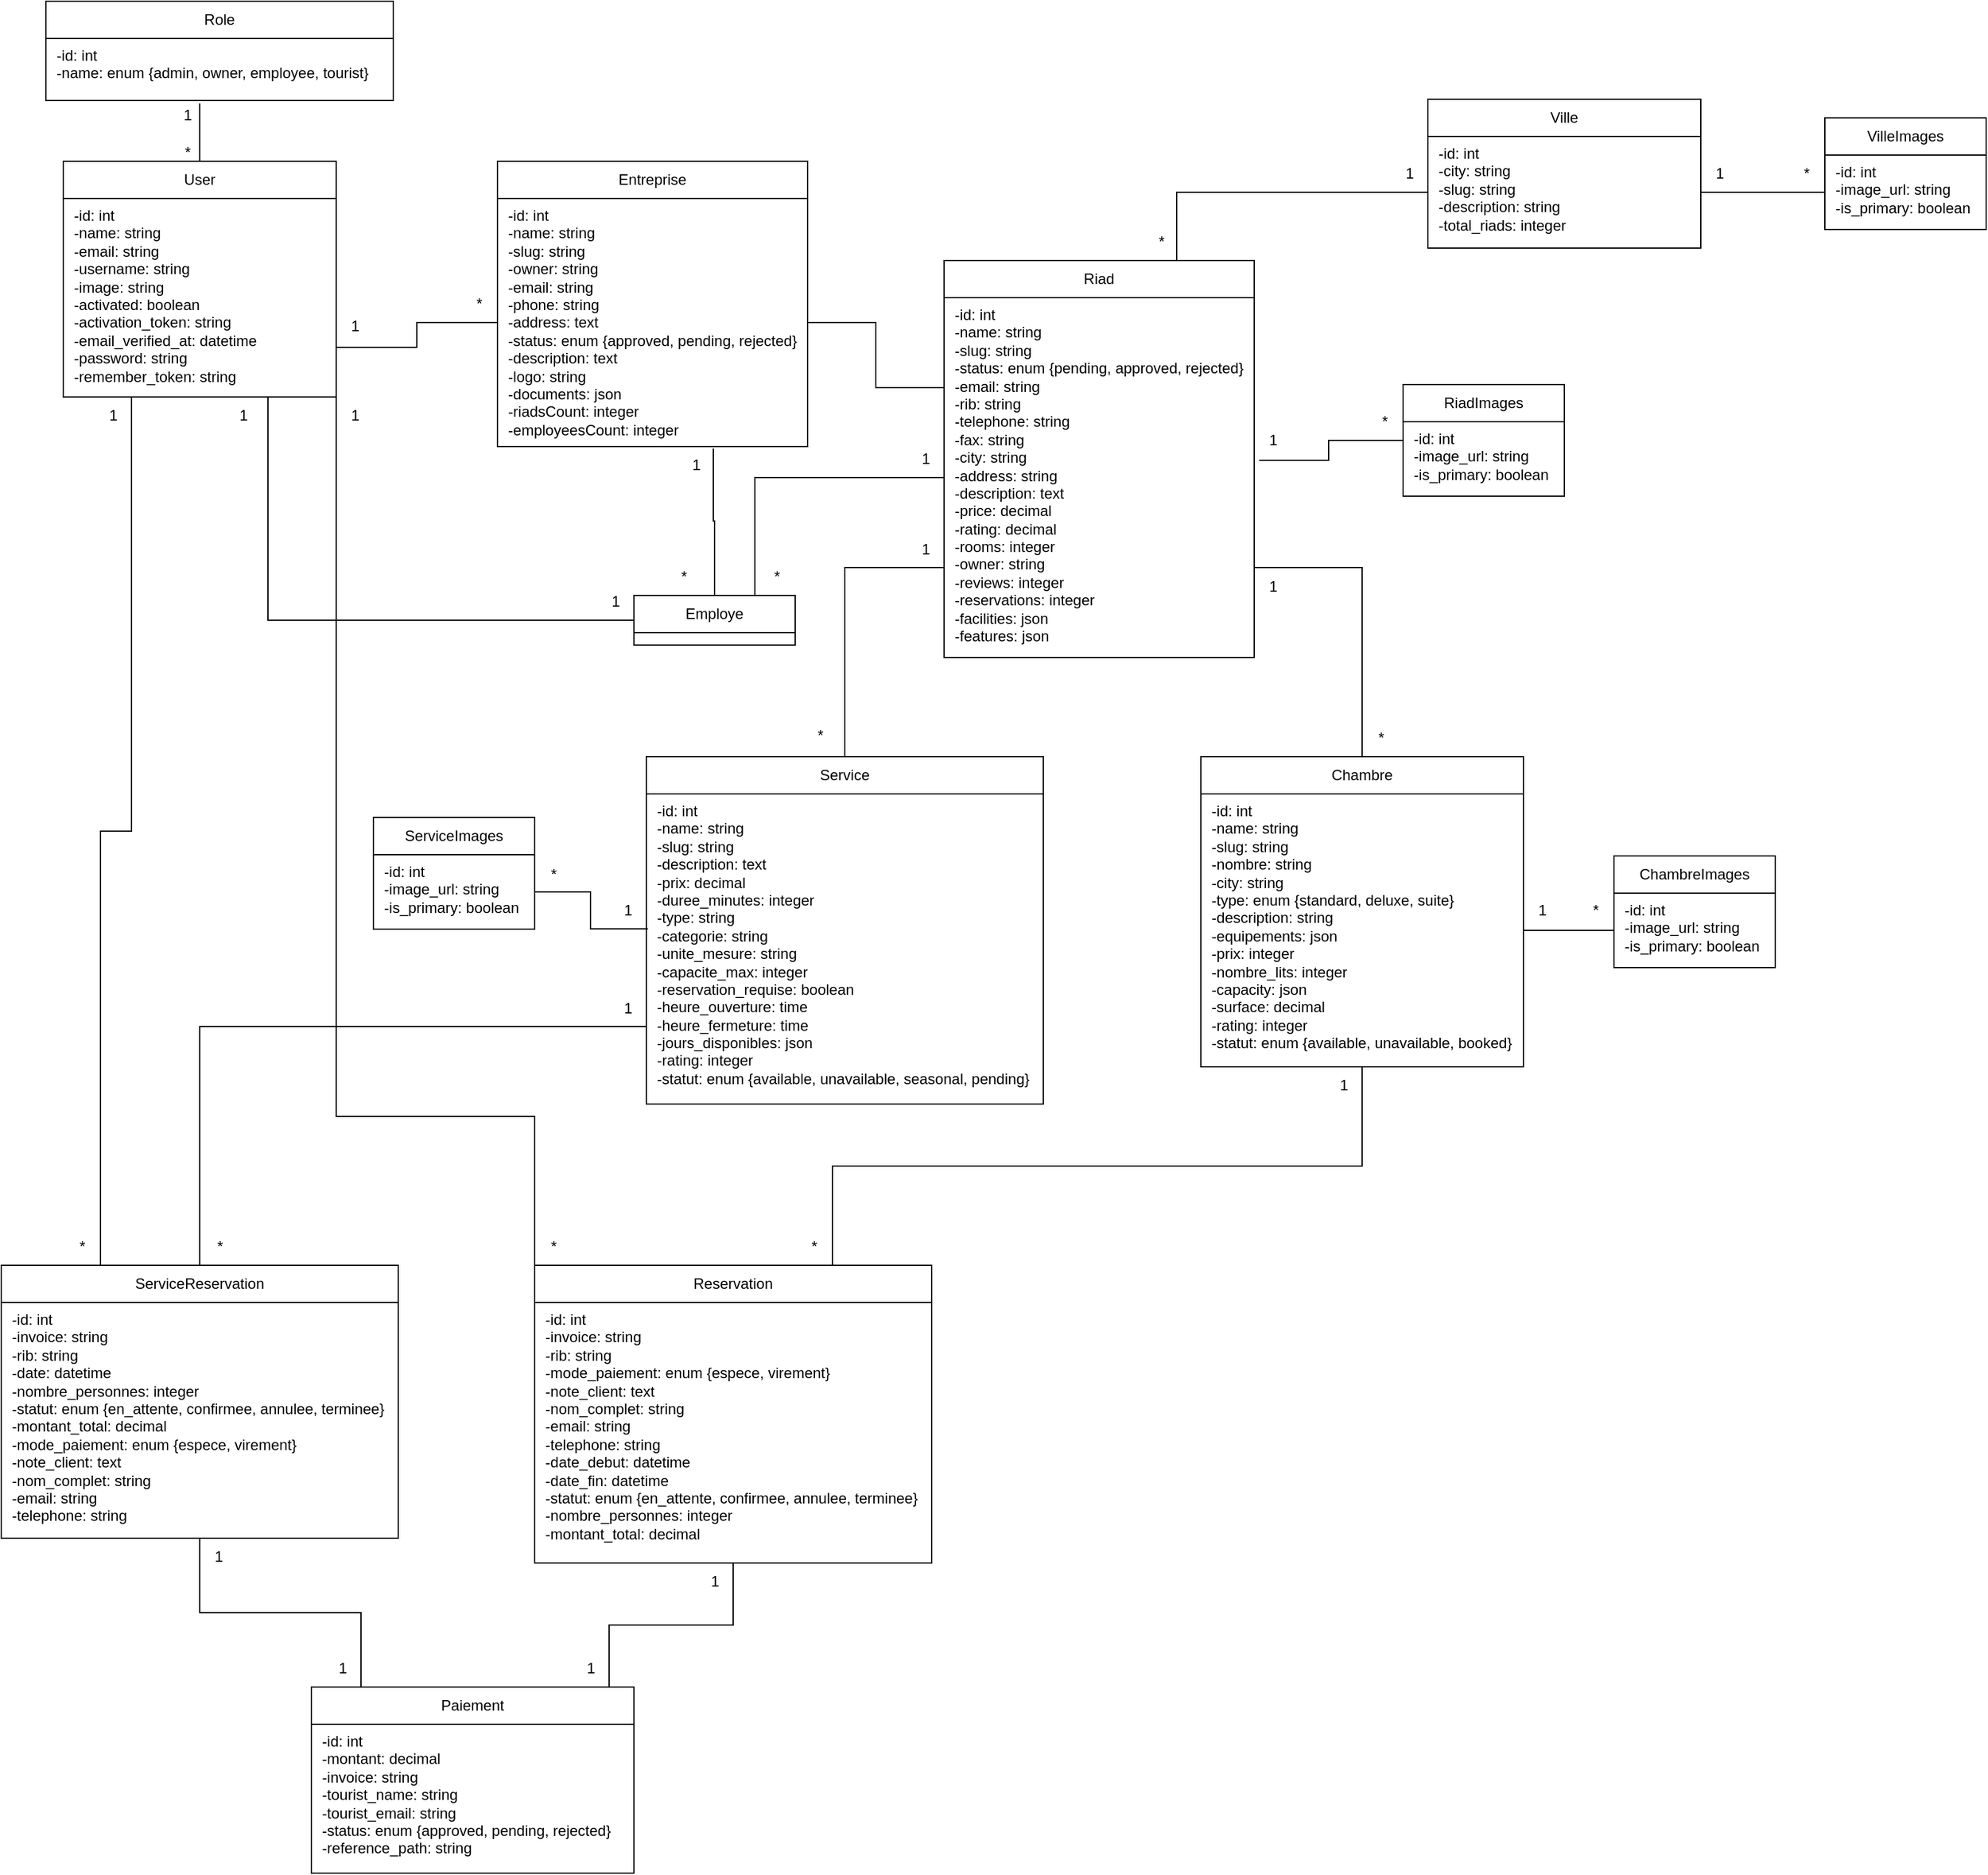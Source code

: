 <mxfile version="26.0.9">
  <diagram name="Page-1" id="kP8avnH6PzgNLABBsrTQ">
    <mxGraphModel dx="4279" dy="1553" grid="1" gridSize="10" guides="1" tooltips="1" connect="1" arrows="1" fold="1" page="1" pageScale="1" pageWidth="827" pageHeight="1169" math="0" shadow="0">
      <root>
        <mxCell id="0" />
        <mxCell id="1" parent="0" />
        <mxCell id="LqGjaVk8NzEubLPFtlgL-1" value="Ville" style="swimlane;fontStyle=0;childLayout=stackLayout;horizontal=1;startSize=30;horizontalStack=0;resizeParent=1;resizeParentMax=0;resizeLast=0;collapsible=1;marginBottom=0;whiteSpace=wrap;html=1;" vertex="1" parent="1">
          <mxGeometry x="-450" y="500" width="220" height="120" as="geometry" />
        </mxCell>
        <mxCell id="LqGjaVk8NzEubLPFtlgL-2" value="  -id: int&#xa;  -city: string&#xa;  -slug: string&#xa;  -description: string&#xa;  -total_riads: integer" style="text;whiteSpace=wrap;" vertex="1" parent="LqGjaVk8NzEubLPFtlgL-1">
          <mxGeometry y="30" width="220" height="90" as="geometry" />
        </mxCell>
        <mxCell id="LqGjaVk8NzEubLPFtlgL-3" style="edgeStyle=orthogonalEdgeStyle;rounded=0;orthogonalLoop=1;jettySize=auto;html=1;exitX=0.5;exitY=0;exitDx=0;exitDy=0;entryX=1;entryY=0.75;entryDx=0;entryDy=0;endArrow=none;startFill=0;" edge="1" parent="1" source="LqGjaVk8NzEubLPFtlgL-4" target="LqGjaVk8NzEubLPFtlgL-18">
          <mxGeometry relative="1" as="geometry" />
        </mxCell>
        <mxCell id="LqGjaVk8NzEubLPFtlgL-4" value="Chambre" style="swimlane;fontStyle=0;childLayout=stackLayout;horizontal=1;startSize=30;horizontalStack=0;resizeParent=1;resizeParentMax=0;resizeLast=0;collapsible=1;marginBottom=0;whiteSpace=wrap;html=1;" vertex="1" parent="1">
          <mxGeometry x="-633" y="1030" width="260" height="250" as="geometry" />
        </mxCell>
        <mxCell id="LqGjaVk8NzEubLPFtlgL-5" value="  -id: int&#xa;  -name: string&#xa;  -slug: string&#xa;  -nombre: string&#xa;  -city: string&#xa;  -type: enum {standard, deluxe, suite}&#xa;  -description: string&#xa;  -equipements: json&#xa;  -prix: integer&#xa;  -nombre_lits: integer&#xa;  -capacity: json&#xa;  -surface: decimal&#xa;  -rating: integer&#xa;  -statut: enum {available, unavailable, booked}" style="text;whiteSpace=wrap;" vertex="1" parent="LqGjaVk8NzEubLPFtlgL-4">
          <mxGeometry y="30" width="260" height="220" as="geometry" />
        </mxCell>
        <mxCell id="LqGjaVk8NzEubLPFtlgL-6" style="edgeStyle=orthogonalEdgeStyle;rounded=0;orthogonalLoop=1;jettySize=auto;html=1;exitX=0.5;exitY=0;exitDx=0;exitDy=0;entryX=0;entryY=0.75;entryDx=0;entryDy=0;endArrow=none;startFill=0;" edge="1" parent="1" source="LqGjaVk8NzEubLPFtlgL-8" target="LqGjaVk8NzEubLPFtlgL-21">
          <mxGeometry relative="1" as="geometry" />
        </mxCell>
        <mxCell id="LqGjaVk8NzEubLPFtlgL-7" style="edgeStyle=orthogonalEdgeStyle;rounded=0;orthogonalLoop=1;jettySize=auto;html=1;exitX=0.25;exitY=0;exitDx=0;exitDy=0;entryX=0.25;entryY=1;entryDx=0;entryDy=0;endArrow=none;startFill=0;" edge="1" parent="1" source="LqGjaVk8NzEubLPFtlgL-8" target="LqGjaVk8NzEubLPFtlgL-11">
          <mxGeometry relative="1" as="geometry" />
        </mxCell>
        <mxCell id="LqGjaVk8NzEubLPFtlgL-8" value="ServiceReservation" style="swimlane;fontStyle=0;childLayout=stackLayout;horizontal=1;startSize=30;horizontalStack=0;resizeParent=1;resizeParentMax=0;resizeLast=0;collapsible=1;marginBottom=0;whiteSpace=wrap;html=1;" vertex="1" parent="1">
          <mxGeometry x="-1600" y="1440" width="320" height="220" as="geometry" />
        </mxCell>
        <mxCell id="LqGjaVk8NzEubLPFtlgL-9" value="  -id: int&#xa;  -invoice: string&#xa;  -rib: string&#xa;  -date: datetime&#xa;  -nombre_personnes: integer&#xa;  -statut: enum {en_attente, confirmee, annulee, terminee}&#xa;  -montant_total: decimal&#xa;  -mode_paiement: enum {espece, virement}&#xa;  -note_client: text&#xa;  -nom_complet: string&#xa;  -email: string&#xa;  -telephone: string" style="text;whiteSpace=wrap;" vertex="1" parent="LqGjaVk8NzEubLPFtlgL-8">
          <mxGeometry y="30" width="320" height="190" as="geometry" />
        </mxCell>
        <mxCell id="LqGjaVk8NzEubLPFtlgL-10" value="User" style="swimlane;fontStyle=0;childLayout=stackLayout;horizontal=1;startSize=30;horizontalStack=0;resizeParent=1;resizeParentMax=0;resizeLast=0;collapsible=1;marginBottom=0;whiteSpace=wrap;html=1;" vertex="1" parent="1">
          <mxGeometry x="-1550" y="550" width="220" height="190" as="geometry" />
        </mxCell>
        <mxCell id="LqGjaVk8NzEubLPFtlgL-11" value="  -id: int&#xa;  -name: string&#xa;  -email: string&#xa;  -username: string&#xa;  -image: string&#xa;  -activated: boolean&#xa;  -activation_token: string&#xa;  -email_verified_at: datetime&#xa;  -password: string&#xa;  -remember_token: string" style="text;whiteSpace=wrap;" vertex="1" parent="LqGjaVk8NzEubLPFtlgL-10">
          <mxGeometry y="30" width="220" height="160" as="geometry" />
        </mxCell>
        <mxCell id="LqGjaVk8NzEubLPFtlgL-12" value="Entreprise" style="swimlane;fontStyle=0;childLayout=stackLayout;horizontal=1;startSize=30;horizontalStack=0;resizeParent=1;resizeParentMax=0;resizeLast=0;collapsible=1;marginBottom=0;whiteSpace=wrap;html=1;" vertex="1" parent="1">
          <mxGeometry x="-1200" y="550" width="250" height="230" as="geometry" />
        </mxCell>
        <mxCell id="LqGjaVk8NzEubLPFtlgL-13" value="  -id: int&#xa;  -name: string&#xa;  -slug: string&#xa;  -owner: string&#xa;  -email: string&#xa;  -phone: string&#xa;  -address: text&#xa;  -status: enum {approved, pending, rejected}&#xa;  -description: text&#xa;  -logo: string&#xa;  -documents: json&#xa;  -riadsCount: integer&#xa;  -employeesCount: integer" style="text;whiteSpace=wrap;" vertex="1" parent="LqGjaVk8NzEubLPFtlgL-12">
          <mxGeometry y="30" width="250" height="200" as="geometry" />
        </mxCell>
        <mxCell id="LqGjaVk8NzEubLPFtlgL-14" style="edgeStyle=orthogonalEdgeStyle;rounded=0;orthogonalLoop=1;jettySize=auto;html=1;exitX=0.75;exitY=0;exitDx=0;exitDy=0;entryX=0.5;entryY=1;entryDx=0;entryDy=0;endArrow=none;startFill=0;" edge="1" parent="1" source="LqGjaVk8NzEubLPFtlgL-15" target="LqGjaVk8NzEubLPFtlgL-5">
          <mxGeometry relative="1" as="geometry" />
        </mxCell>
        <mxCell id="LqGjaVk8NzEubLPFtlgL-15" value="Reservation" style="swimlane;fontStyle=0;childLayout=stackLayout;horizontal=1;startSize=30;horizontalStack=0;resizeParent=1;resizeParentMax=0;resizeLast=0;collapsible=1;marginBottom=0;whiteSpace=wrap;html=1;" vertex="1" parent="1">
          <mxGeometry x="-1170" y="1440" width="320" height="240" as="geometry" />
        </mxCell>
        <mxCell id="LqGjaVk8NzEubLPFtlgL-16" value="  -id: int&#xa;  -invoice: string&#xa;  -rib: string&#xa;  -mode_paiement: enum {espece, virement}&#xa;  -note_client: text&#xa;  -nom_complet: string&#xa;  -email: string&#xa;  -telephone: string&#xa;  -date_debut: datetime&#xa;  -date_fin: datetime&#xa;  -statut: enum {en_attente, confirmee, annulee, terminee}&#xa;  -nombre_personnes: integer&#xa;  -montant_total: decimal" style="text;whiteSpace=wrap;" vertex="1" parent="LqGjaVk8NzEubLPFtlgL-15">
          <mxGeometry y="30" width="320" height="210" as="geometry" />
        </mxCell>
        <mxCell id="LqGjaVk8NzEubLPFtlgL-17" value="Riad" style="swimlane;fontStyle=0;childLayout=stackLayout;horizontal=1;startSize=30;horizontalStack=0;resizeParent=1;resizeParentMax=0;resizeLast=0;collapsible=1;marginBottom=0;whiteSpace=wrap;html=1;" vertex="1" parent="1">
          <mxGeometry x="-840" y="630" width="250" height="320" as="geometry" />
        </mxCell>
        <mxCell id="LqGjaVk8NzEubLPFtlgL-18" value="  -id: int&#xa;  -name: string&#xa;  -slug: string&#xa;  -status: enum {pending, approved, rejected}&#xa;  -email: string&#xa;  -rib: string&#xa;  -telephone: string&#xa;  -fax: string&#xa;  -city: string&#xa;  -address: string&#xa;  -description: text&#xa;  -price: decimal&#xa;  -rating: decimal&#xa;  -rooms: integer&#xa;  -owner: string&#xa;  -reviews: integer&#xa;  -reservations: integer&#xa;  -facilities: json&#xa;  -features: json" style="text;whiteSpace=wrap;" vertex="1" parent="LqGjaVk8NzEubLPFtlgL-17">
          <mxGeometry y="30" width="250" height="290" as="geometry" />
        </mxCell>
        <mxCell id="LqGjaVk8NzEubLPFtlgL-19" style="edgeStyle=orthogonalEdgeStyle;rounded=0;orthogonalLoop=1;jettySize=auto;html=1;exitX=0.5;exitY=0;exitDx=0;exitDy=0;entryX=0;entryY=0.75;entryDx=0;entryDy=0;endArrow=none;startFill=0;" edge="1" parent="1" source="LqGjaVk8NzEubLPFtlgL-20" target="LqGjaVk8NzEubLPFtlgL-18">
          <mxGeometry relative="1" as="geometry" />
        </mxCell>
        <mxCell id="LqGjaVk8NzEubLPFtlgL-20" value="Service" style="swimlane;fontStyle=0;childLayout=stackLayout;horizontal=1;startSize=30;horizontalStack=0;resizeParent=1;resizeParentMax=0;resizeLast=0;collapsible=1;marginBottom=0;whiteSpace=wrap;html=1;" vertex="1" parent="1">
          <mxGeometry x="-1080" y="1030" width="320" height="280" as="geometry" />
        </mxCell>
        <mxCell id="LqGjaVk8NzEubLPFtlgL-21" value="  -id: int&#xa;  -name: string&#xa;  -slug: string&#xa;  -description: text&#xa;  -prix: decimal&#xa;  -duree_minutes: integer&#xa;  -type: string&#xa;  -categorie: string&#xa;  -unite_mesure: string&#xa;  -capacite_max: integer&#xa;  -reservation_requise: boolean&#xa;  -heure_ouverture: time&#xa;  -heure_fermeture: time&#xa;  -jours_disponibles: json&#xa;  -rating: integer&#xa;  -statut: enum {available, unavailable, seasonal, pending}" style="text;whiteSpace=wrap;" vertex="1" parent="LqGjaVk8NzEubLPFtlgL-20">
          <mxGeometry y="30" width="320" height="250" as="geometry" />
        </mxCell>
        <mxCell id="LqGjaVk8NzEubLPFtlgL-22" value="Paiement" style="swimlane;fontStyle=0;childLayout=stackLayout;horizontal=1;startSize=30;horizontalStack=0;resizeParent=1;resizeParentMax=0;resizeLast=0;collapsible=1;marginBottom=0;whiteSpace=wrap;html=1;" vertex="1" parent="1">
          <mxGeometry x="-1350" y="1780" width="260" height="150" as="geometry" />
        </mxCell>
        <mxCell id="LqGjaVk8NzEubLPFtlgL-23" value="  -id: int&#xa;  -montant: decimal&#xa;  -invoice: string&#xa;  -tourist_name: string&#xa;  -tourist_email: string&#xa;  -status: enum {approved, pending, rejected}&#xa;  -reference_path: string" style="text;whiteSpace=wrap;" vertex="1" parent="LqGjaVk8NzEubLPFtlgL-22">
          <mxGeometry y="30" width="260" height="120" as="geometry" />
        </mxCell>
        <mxCell id="LqGjaVk8NzEubLPFtlgL-24" value="ChambreImages" style="swimlane;fontStyle=0;childLayout=stackLayout;horizontal=1;startSize=30;horizontalStack=0;resizeParent=1;resizeParentMax=0;resizeLast=0;collapsible=1;marginBottom=0;whiteSpace=wrap;html=1;" vertex="1" parent="1">
          <mxGeometry x="-300" y="1110" width="130" height="90" as="geometry" />
        </mxCell>
        <mxCell id="LqGjaVk8NzEubLPFtlgL-25" value="  -id: int&#xa;  -image_url: string&#xa;  -is_primary: boolean" style="text;whiteSpace=wrap;" vertex="1" parent="LqGjaVk8NzEubLPFtlgL-24">
          <mxGeometry y="30" width="130" height="60" as="geometry" />
        </mxCell>
        <mxCell id="LqGjaVk8NzEubLPFtlgL-26" value="ServiceImages" style="swimlane;fontStyle=0;childLayout=stackLayout;horizontal=1;startSize=30;horizontalStack=0;resizeParent=1;resizeParentMax=0;resizeLast=0;collapsible=1;marginBottom=0;whiteSpace=wrap;html=1;" vertex="1" parent="1">
          <mxGeometry x="-1300" y="1079" width="130" height="90" as="geometry" />
        </mxCell>
        <mxCell id="LqGjaVk8NzEubLPFtlgL-27" value="  -id: int&#xa;  -image_url: string&#xa;  -is_primary: boolean" style="text;whiteSpace=wrap;" vertex="1" parent="LqGjaVk8NzEubLPFtlgL-26">
          <mxGeometry y="30" width="130" height="60" as="geometry" />
        </mxCell>
        <mxCell id="LqGjaVk8NzEubLPFtlgL-28" value="RiadImages" style="swimlane;fontStyle=0;childLayout=stackLayout;horizontal=1;startSize=30;horizontalStack=0;resizeParent=1;resizeParentMax=0;resizeLast=0;collapsible=1;marginBottom=0;whiteSpace=wrap;html=1;" vertex="1" parent="1">
          <mxGeometry x="-470" y="730" width="130" height="90" as="geometry" />
        </mxCell>
        <mxCell id="LqGjaVk8NzEubLPFtlgL-29" value="  -id: int&#xa;  -image_url: string&#xa;  -is_primary: boolean" style="text;whiteSpace=wrap;" vertex="1" parent="LqGjaVk8NzEubLPFtlgL-28">
          <mxGeometry y="30" width="130" height="60" as="geometry" />
        </mxCell>
        <mxCell id="LqGjaVk8NzEubLPFtlgL-30" value="VilleImages" style="swimlane;fontStyle=0;childLayout=stackLayout;horizontal=1;startSize=30;horizontalStack=0;resizeParent=1;resizeParentMax=0;resizeLast=0;collapsible=1;marginBottom=0;whiteSpace=wrap;html=1;" vertex="1" parent="1">
          <mxGeometry x="-130" y="515" width="130" height="90" as="geometry" />
        </mxCell>
        <mxCell id="LqGjaVk8NzEubLPFtlgL-31" value="  -id: int&#xa;  -image_url: string&#xa;  -is_primary: boolean" style="text;whiteSpace=wrap;" vertex="1" parent="LqGjaVk8NzEubLPFtlgL-30">
          <mxGeometry y="30" width="130" height="60" as="geometry" />
        </mxCell>
        <mxCell id="LqGjaVk8NzEubLPFtlgL-32" value="Role" style="swimlane;fontStyle=0;childLayout=stackLayout;horizontal=1;startSize=30;horizontalStack=0;resizeParent=1;resizeParentMax=0;resizeLast=0;collapsible=1;marginBottom=0;whiteSpace=wrap;html=1;" vertex="1" parent="1">
          <mxGeometry x="-1564" y="421" width="280" height="80" as="geometry" />
        </mxCell>
        <mxCell id="LqGjaVk8NzEubLPFtlgL-33" value="  -id: int&#xa;  -name: enum {admin, owner, employee, tourist}" style="text;whiteSpace=wrap;" vertex="1" parent="LqGjaVk8NzEubLPFtlgL-32">
          <mxGeometry y="30" width="280" height="50" as="geometry" />
        </mxCell>
        <mxCell id="LqGjaVk8NzEubLPFtlgL-34" value="Employe" style="swimlane;fontStyle=0;childLayout=stackLayout;horizontal=1;startSize=30;horizontalStack=0;resizeParent=1;resizeParentMax=0;resizeLast=0;collapsible=1;marginBottom=0;whiteSpace=wrap;html=1;" vertex="1" parent="1">
          <mxGeometry x="-1090" y="900" width="130" height="40" as="geometry" />
        </mxCell>
        <mxCell id="LqGjaVk8NzEubLPFtlgL-35" style="edgeStyle=orthogonalEdgeStyle;rounded=0;orthogonalLoop=1;jettySize=auto;html=1;exitX=0.5;exitY=1;exitDx=0;exitDy=0;endArrow=none;startFill=0;" edge="1" parent="1" source="LqGjaVk8NzEubLPFtlgL-16" target="LqGjaVk8NzEubLPFtlgL-22">
          <mxGeometry relative="1" as="geometry">
            <mxPoint x="-1130" y="1780" as="targetPoint" />
            <Array as="points">
              <mxPoint x="-1010" y="1730" />
              <mxPoint x="-1110" y="1730" />
            </Array>
          </mxGeometry>
        </mxCell>
        <mxCell id="LqGjaVk8NzEubLPFtlgL-36" style="edgeStyle=orthogonalEdgeStyle;rounded=0;orthogonalLoop=1;jettySize=auto;html=1;exitX=0.5;exitY=1;exitDx=0;exitDy=0;endArrow=none;startFill=0;" edge="1" parent="1" source="LqGjaVk8NzEubLPFtlgL-9" target="LqGjaVk8NzEubLPFtlgL-22">
          <mxGeometry relative="1" as="geometry">
            <Array as="points">
              <mxPoint x="-1440" y="1720" />
              <mxPoint x="-1310" y="1720" />
            </Array>
          </mxGeometry>
        </mxCell>
        <mxCell id="LqGjaVk8NzEubLPFtlgL-37" style="edgeStyle=orthogonalEdgeStyle;rounded=0;orthogonalLoop=1;jettySize=auto;html=1;exitX=1;exitY=0.5;exitDx=0;exitDy=0;entryX=0.004;entryY=0.435;entryDx=0;entryDy=0;entryPerimeter=0;endArrow=none;startFill=0;" edge="1" parent="1" source="LqGjaVk8NzEubLPFtlgL-27" target="LqGjaVk8NzEubLPFtlgL-21">
          <mxGeometry relative="1" as="geometry" />
        </mxCell>
        <mxCell id="LqGjaVk8NzEubLPFtlgL-38" style="edgeStyle=orthogonalEdgeStyle;rounded=0;orthogonalLoop=1;jettySize=auto;html=1;exitX=0;exitY=0.5;exitDx=0;exitDy=0;entryX=1;entryY=0.5;entryDx=0;entryDy=0;endArrow=none;startFill=0;" edge="1" parent="1" source="LqGjaVk8NzEubLPFtlgL-25" target="LqGjaVk8NzEubLPFtlgL-5">
          <mxGeometry relative="1" as="geometry" />
        </mxCell>
        <mxCell id="LqGjaVk8NzEubLPFtlgL-39" style="edgeStyle=orthogonalEdgeStyle;rounded=0;orthogonalLoop=1;jettySize=auto;html=1;exitX=0;exitY=0.25;exitDx=0;exitDy=0;entryX=1.016;entryY=0.452;entryDx=0;entryDy=0;entryPerimeter=0;endArrow=none;startFill=0;" edge="1" parent="1" source="LqGjaVk8NzEubLPFtlgL-29" target="LqGjaVk8NzEubLPFtlgL-18">
          <mxGeometry relative="1" as="geometry" />
        </mxCell>
        <mxCell id="LqGjaVk8NzEubLPFtlgL-40" style="edgeStyle=orthogonalEdgeStyle;rounded=0;orthogonalLoop=1;jettySize=auto;html=1;exitX=0;exitY=0.5;exitDx=0;exitDy=0;entryX=1;entryY=0.5;entryDx=0;entryDy=0;endArrow=none;startFill=0;" edge="1" parent="1" source="LqGjaVk8NzEubLPFtlgL-31" target="LqGjaVk8NzEubLPFtlgL-2">
          <mxGeometry relative="1" as="geometry" />
        </mxCell>
        <mxCell id="LqGjaVk8NzEubLPFtlgL-41" style="edgeStyle=orthogonalEdgeStyle;rounded=0;orthogonalLoop=1;jettySize=auto;html=1;exitX=0;exitY=0.5;exitDx=0;exitDy=0;entryX=0.75;entryY=0;entryDx=0;entryDy=0;endArrow=none;startFill=0;" edge="1" parent="1" source="LqGjaVk8NzEubLPFtlgL-2" target="LqGjaVk8NzEubLPFtlgL-17">
          <mxGeometry relative="1" as="geometry" />
        </mxCell>
        <mxCell id="LqGjaVk8NzEubLPFtlgL-42" style="edgeStyle=orthogonalEdgeStyle;rounded=0;orthogonalLoop=1;jettySize=auto;html=1;exitX=0;exitY=0.25;exitDx=0;exitDy=0;entryX=1;entryY=0.5;entryDx=0;entryDy=0;endArrow=none;startFill=0;" edge="1" parent="1" source="LqGjaVk8NzEubLPFtlgL-18" target="LqGjaVk8NzEubLPFtlgL-13">
          <mxGeometry relative="1" as="geometry" />
        </mxCell>
        <mxCell id="LqGjaVk8NzEubLPFtlgL-43" style="edgeStyle=orthogonalEdgeStyle;rounded=0;orthogonalLoop=1;jettySize=auto;html=1;exitX=0;exitY=0.5;exitDx=0;exitDy=0;entryX=1;entryY=0.75;entryDx=0;entryDy=0;endArrow=none;startFill=0;" edge="1" parent="1" source="LqGjaVk8NzEubLPFtlgL-13" target="LqGjaVk8NzEubLPFtlgL-11">
          <mxGeometry relative="1" as="geometry" />
        </mxCell>
        <mxCell id="LqGjaVk8NzEubLPFtlgL-44" style="edgeStyle=orthogonalEdgeStyle;rounded=0;orthogonalLoop=1;jettySize=auto;html=1;exitX=0.5;exitY=0;exitDx=0;exitDy=0;entryX=0.444;entryY=1.048;entryDx=0;entryDy=0;entryPerimeter=0;endArrow=none;startFill=0;" edge="1" parent="1" source="LqGjaVk8NzEubLPFtlgL-10" target="LqGjaVk8NzEubLPFtlgL-33">
          <mxGeometry relative="1" as="geometry">
            <Array as="points">
              <mxPoint x="-1440" y="503" />
            </Array>
          </mxGeometry>
        </mxCell>
        <mxCell id="LqGjaVk8NzEubLPFtlgL-45" style="edgeStyle=orthogonalEdgeStyle;rounded=0;orthogonalLoop=1;jettySize=auto;html=1;exitX=0.75;exitY=1;exitDx=0;exitDy=0;entryX=0;entryY=0.5;entryDx=0;entryDy=0;endArrow=none;startFill=0;" edge="1" parent="1" source="LqGjaVk8NzEubLPFtlgL-11" target="LqGjaVk8NzEubLPFtlgL-34">
          <mxGeometry relative="1" as="geometry" />
        </mxCell>
        <mxCell id="LqGjaVk8NzEubLPFtlgL-46" style="edgeStyle=orthogonalEdgeStyle;rounded=0;orthogonalLoop=1;jettySize=auto;html=1;exitX=0.5;exitY=0;exitDx=0;exitDy=0;entryX=0.696;entryY=1.008;entryDx=0;entryDy=0;entryPerimeter=0;endArrow=none;startFill=0;" edge="1" parent="1" source="LqGjaVk8NzEubLPFtlgL-34" target="LqGjaVk8NzEubLPFtlgL-13">
          <mxGeometry relative="1" as="geometry" />
        </mxCell>
        <mxCell id="LqGjaVk8NzEubLPFtlgL-47" style="edgeStyle=orthogonalEdgeStyle;rounded=0;orthogonalLoop=1;jettySize=auto;html=1;exitX=0;exitY=0.5;exitDx=0;exitDy=0;entryX=0.75;entryY=0;entryDx=0;entryDy=0;endArrow=none;startFill=0;" edge="1" parent="1" source="LqGjaVk8NzEubLPFtlgL-18" target="LqGjaVk8NzEubLPFtlgL-34">
          <mxGeometry relative="1" as="geometry" />
        </mxCell>
        <mxCell id="LqGjaVk8NzEubLPFtlgL-48" value="1" style="text;html=1;align=center;verticalAlign=middle;resizable=0;points=[];autosize=1;strokeColor=none;fillColor=none;" vertex="1" parent="1">
          <mxGeometry x="-1465" y="498" width="30" height="30" as="geometry" />
        </mxCell>
        <mxCell id="LqGjaVk8NzEubLPFtlgL-49" value="*" style="text;html=1;align=center;verticalAlign=middle;resizable=0;points=[];autosize=1;strokeColor=none;fillColor=none;" vertex="1" parent="1">
          <mxGeometry x="-1465" y="528" width="30" height="30" as="geometry" />
        </mxCell>
        <mxCell id="LqGjaVk8NzEubLPFtlgL-50" value="1" style="text;html=1;align=center;verticalAlign=middle;resizable=0;points=[];autosize=1;strokeColor=none;fillColor=none;" vertex="1" parent="1">
          <mxGeometry x="-1330" y="668" width="30" height="30" as="geometry" />
        </mxCell>
        <mxCell id="LqGjaVk8NzEubLPFtlgL-51" value="*" style="text;html=1;align=center;verticalAlign=middle;resizable=0;points=[];autosize=1;strokeColor=none;fillColor=none;" vertex="1" parent="1">
          <mxGeometry x="-1230" y="650" width="30" height="30" as="geometry" />
        </mxCell>
        <mxCell id="LqGjaVk8NzEubLPFtlgL-52" value="1" style="text;html=1;align=center;verticalAlign=middle;resizable=0;points=[];autosize=1;strokeColor=none;fillColor=none;" vertex="1" parent="1">
          <mxGeometry x="-1420" y="740" width="30" height="30" as="geometry" />
        </mxCell>
        <mxCell id="LqGjaVk8NzEubLPFtlgL-53" value="1" style="text;html=1;align=center;verticalAlign=middle;resizable=0;points=[];autosize=1;strokeColor=none;fillColor=none;" vertex="1" parent="1">
          <mxGeometry x="-1120" y="890" width="30" height="30" as="geometry" />
        </mxCell>
        <mxCell id="LqGjaVk8NzEubLPFtlgL-54" value="1" style="text;html=1;align=center;verticalAlign=middle;resizable=0;points=[];autosize=1;strokeColor=none;fillColor=none;" vertex="1" parent="1">
          <mxGeometry x="-1055" y="780" width="30" height="30" as="geometry" />
        </mxCell>
        <mxCell id="LqGjaVk8NzEubLPFtlgL-55" value="*" style="text;html=1;align=center;verticalAlign=middle;resizable=0;points=[];autosize=1;strokeColor=none;fillColor=none;" vertex="1" parent="1">
          <mxGeometry x="-1065" y="870" width="30" height="30" as="geometry" />
        </mxCell>
        <mxCell id="LqGjaVk8NzEubLPFtlgL-56" value="1" style="text;html=1;align=center;verticalAlign=middle;resizable=0;points=[];autosize=1;strokeColor=none;fillColor=none;" vertex="1" parent="1">
          <mxGeometry x="-870" y="775" width="30" height="30" as="geometry" />
        </mxCell>
        <mxCell id="LqGjaVk8NzEubLPFtlgL-57" value="*" style="text;html=1;align=center;verticalAlign=middle;resizable=0;points=[];autosize=1;strokeColor=none;fillColor=none;" vertex="1" parent="1">
          <mxGeometry x="-990" y="870" width="30" height="30" as="geometry" />
        </mxCell>
        <mxCell id="LqGjaVk8NzEubLPFtlgL-58" value="*" style="text;html=1;align=center;verticalAlign=middle;resizable=0;points=[];autosize=1;strokeColor=none;fillColor=none;" vertex="1" parent="1">
          <mxGeometry x="-955" y="998" width="30" height="30" as="geometry" />
        </mxCell>
        <mxCell id="LqGjaVk8NzEubLPFtlgL-59" value="1" style="text;html=1;align=center;verticalAlign=middle;resizable=0;points=[];autosize=1;strokeColor=none;fillColor=none;" vertex="1" parent="1">
          <mxGeometry x="-870" y="848" width="30" height="30" as="geometry" />
        </mxCell>
        <mxCell id="LqGjaVk8NzEubLPFtlgL-60" value="*" style="text;html=1;align=center;verticalAlign=middle;resizable=0;points=[];autosize=1;strokeColor=none;fillColor=none;" vertex="1" parent="1">
          <mxGeometry x="-680" y="600" width="30" height="30" as="geometry" />
        </mxCell>
        <mxCell id="LqGjaVk8NzEubLPFtlgL-61" value="1" style="text;html=1;align=center;verticalAlign=middle;resizable=0;points=[];autosize=1;strokeColor=none;fillColor=none;" vertex="1" parent="1">
          <mxGeometry x="-480" y="545" width="30" height="30" as="geometry" />
        </mxCell>
        <mxCell id="LqGjaVk8NzEubLPFtlgL-62" value="1" style="text;html=1;align=center;verticalAlign=middle;resizable=0;points=[];autosize=1;strokeColor=none;fillColor=none;" vertex="1" parent="1">
          <mxGeometry x="-230" y="545" width="30" height="30" as="geometry" />
        </mxCell>
        <mxCell id="LqGjaVk8NzEubLPFtlgL-63" value="*" style="text;html=1;align=center;verticalAlign=middle;resizable=0;points=[];autosize=1;strokeColor=none;fillColor=none;" vertex="1" parent="1">
          <mxGeometry x="-160" y="545" width="30" height="30" as="geometry" />
        </mxCell>
        <mxCell id="LqGjaVk8NzEubLPFtlgL-64" value="1" style="text;html=1;align=center;verticalAlign=middle;resizable=0;points=[];autosize=1;strokeColor=none;fillColor=none;" vertex="1" parent="1">
          <mxGeometry x="-590" y="760" width="30" height="30" as="geometry" />
        </mxCell>
        <mxCell id="LqGjaVk8NzEubLPFtlgL-65" value="*" style="text;html=1;align=center;verticalAlign=middle;resizable=0;points=[];autosize=1;strokeColor=none;fillColor=none;" vertex="1" parent="1">
          <mxGeometry x="-500" y="745" width="30" height="30" as="geometry" />
        </mxCell>
        <mxCell id="LqGjaVk8NzEubLPFtlgL-66" value="1" style="text;html=1;align=center;verticalAlign=middle;resizable=0;points=[];autosize=1;strokeColor=none;fillColor=none;" vertex="1" parent="1">
          <mxGeometry x="-590" y="878" width="30" height="30" as="geometry" />
        </mxCell>
        <mxCell id="LqGjaVk8NzEubLPFtlgL-67" value="*" style="text;html=1;align=center;verticalAlign=middle;resizable=0;points=[];autosize=1;strokeColor=none;fillColor=none;" vertex="1" parent="1">
          <mxGeometry x="-503" y="1000" width="30" height="30" as="geometry" />
        </mxCell>
        <mxCell id="LqGjaVk8NzEubLPFtlgL-68" value="1" style="text;html=1;align=center;verticalAlign=middle;resizable=0;points=[];autosize=1;strokeColor=none;fillColor=none;" vertex="1" parent="1">
          <mxGeometry x="-1110" y="1139" width="30" height="30" as="geometry" />
        </mxCell>
        <mxCell id="LqGjaVk8NzEubLPFtlgL-69" value="*" style="text;html=1;align=center;verticalAlign=middle;resizable=0;points=[];autosize=1;strokeColor=none;fillColor=none;" vertex="1" parent="1">
          <mxGeometry x="-1170" y="1110" width="30" height="30" as="geometry" />
        </mxCell>
        <mxCell id="LqGjaVk8NzEubLPFtlgL-70" style="edgeStyle=orthogonalEdgeStyle;rounded=0;orthogonalLoop=1;jettySize=auto;html=1;entryX=0;entryY=0;entryDx=0;entryDy=0;endArrow=none;startFill=0;" edge="1" parent="1" target="LqGjaVk8NzEubLPFtlgL-15">
          <mxGeometry relative="1" as="geometry">
            <mxPoint x="-1330" y="740" as="sourcePoint" />
            <Array as="points">
              <mxPoint x="-1330" y="740" />
              <mxPoint x="-1330" y="1320" />
              <mxPoint x="-1170" y="1320" />
            </Array>
          </mxGeometry>
        </mxCell>
        <mxCell id="LqGjaVk8NzEubLPFtlgL-71" value="1" style="text;html=1;align=center;verticalAlign=middle;resizable=0;points=[];autosize=1;strokeColor=none;fillColor=none;" vertex="1" parent="1">
          <mxGeometry x="-533" y="1280" width="30" height="30" as="geometry" />
        </mxCell>
        <mxCell id="LqGjaVk8NzEubLPFtlgL-72" value="*" style="text;html=1;align=center;verticalAlign=middle;resizable=0;points=[];autosize=1;strokeColor=none;fillColor=none;" vertex="1" parent="1">
          <mxGeometry x="-960" y="1410" width="30" height="30" as="geometry" />
        </mxCell>
        <mxCell id="LqGjaVk8NzEubLPFtlgL-73" value="*" style="text;html=1;align=center;verticalAlign=middle;resizable=0;points=[];autosize=1;strokeColor=none;fillColor=none;" vertex="1" parent="1">
          <mxGeometry x="-1170" y="1410" width="30" height="30" as="geometry" />
        </mxCell>
        <mxCell id="LqGjaVk8NzEubLPFtlgL-74" value="1" style="text;html=1;align=center;verticalAlign=middle;resizable=0;points=[];autosize=1;strokeColor=none;fillColor=none;" vertex="1" parent="1">
          <mxGeometry x="-1330" y="740" width="30" height="30" as="geometry" />
        </mxCell>
        <mxCell id="LqGjaVk8NzEubLPFtlgL-75" value="1" style="text;html=1;align=center;verticalAlign=middle;resizable=0;points=[];autosize=1;strokeColor=none;fillColor=none;" vertex="1" parent="1">
          <mxGeometry x="-1525" y="740" width="30" height="30" as="geometry" />
        </mxCell>
        <mxCell id="LqGjaVk8NzEubLPFtlgL-76" value="1" style="text;html=1;align=center;verticalAlign=middle;resizable=0;points=[];autosize=1;strokeColor=none;fillColor=none;" vertex="1" parent="1">
          <mxGeometry x="-1110" y="1218" width="30" height="30" as="geometry" />
        </mxCell>
        <mxCell id="LqGjaVk8NzEubLPFtlgL-77" value="*" style="text;html=1;align=center;verticalAlign=middle;resizable=0;points=[];autosize=1;strokeColor=none;fillColor=none;" vertex="1" parent="1">
          <mxGeometry x="-1439" y="1410" width="30" height="30" as="geometry" />
        </mxCell>
        <mxCell id="LqGjaVk8NzEubLPFtlgL-78" value="*" style="text;html=1;align=center;verticalAlign=middle;resizable=0;points=[];autosize=1;strokeColor=none;fillColor=none;" vertex="1" parent="1">
          <mxGeometry x="-1550" y="1410" width="30" height="30" as="geometry" />
        </mxCell>
        <mxCell id="LqGjaVk8NzEubLPFtlgL-79" value="1" style="text;html=1;align=center;verticalAlign=middle;resizable=0;points=[];autosize=1;strokeColor=none;fillColor=none;" vertex="1" parent="1">
          <mxGeometry x="-1440" y="1660" width="30" height="30" as="geometry" />
        </mxCell>
        <mxCell id="LqGjaVk8NzEubLPFtlgL-80" value="1" style="text;html=1;align=center;verticalAlign=middle;resizable=0;points=[];autosize=1;strokeColor=none;fillColor=none;" vertex="1" parent="1">
          <mxGeometry x="-1340" y="1750" width="30" height="30" as="geometry" />
        </mxCell>
        <mxCell id="LqGjaVk8NzEubLPFtlgL-81" value="1" style="text;html=1;align=center;verticalAlign=middle;resizable=0;points=[];autosize=1;strokeColor=none;fillColor=none;" vertex="1" parent="1">
          <mxGeometry x="-1040" y="1680" width="30" height="30" as="geometry" />
        </mxCell>
        <mxCell id="LqGjaVk8NzEubLPFtlgL-82" value="1" style="text;html=1;align=center;verticalAlign=middle;resizable=0;points=[];autosize=1;strokeColor=none;fillColor=none;" vertex="1" parent="1">
          <mxGeometry x="-1140" y="1750" width="30" height="30" as="geometry" />
        </mxCell>
        <mxCell id="LqGjaVk8NzEubLPFtlgL-83" value="1" style="text;html=1;align=center;verticalAlign=middle;resizable=0;points=[];autosize=1;strokeColor=none;fillColor=none;" vertex="1" parent="1">
          <mxGeometry x="-373" y="1139" width="30" height="30" as="geometry" />
        </mxCell>
        <mxCell id="LqGjaVk8NzEubLPFtlgL-84" value="*" style="text;html=1;align=center;verticalAlign=middle;resizable=0;points=[];autosize=1;strokeColor=none;fillColor=none;" vertex="1" parent="1">
          <mxGeometry x="-330" y="1139" width="30" height="30" as="geometry" />
        </mxCell>
      </root>
    </mxGraphModel>
  </diagram>
</mxfile>
